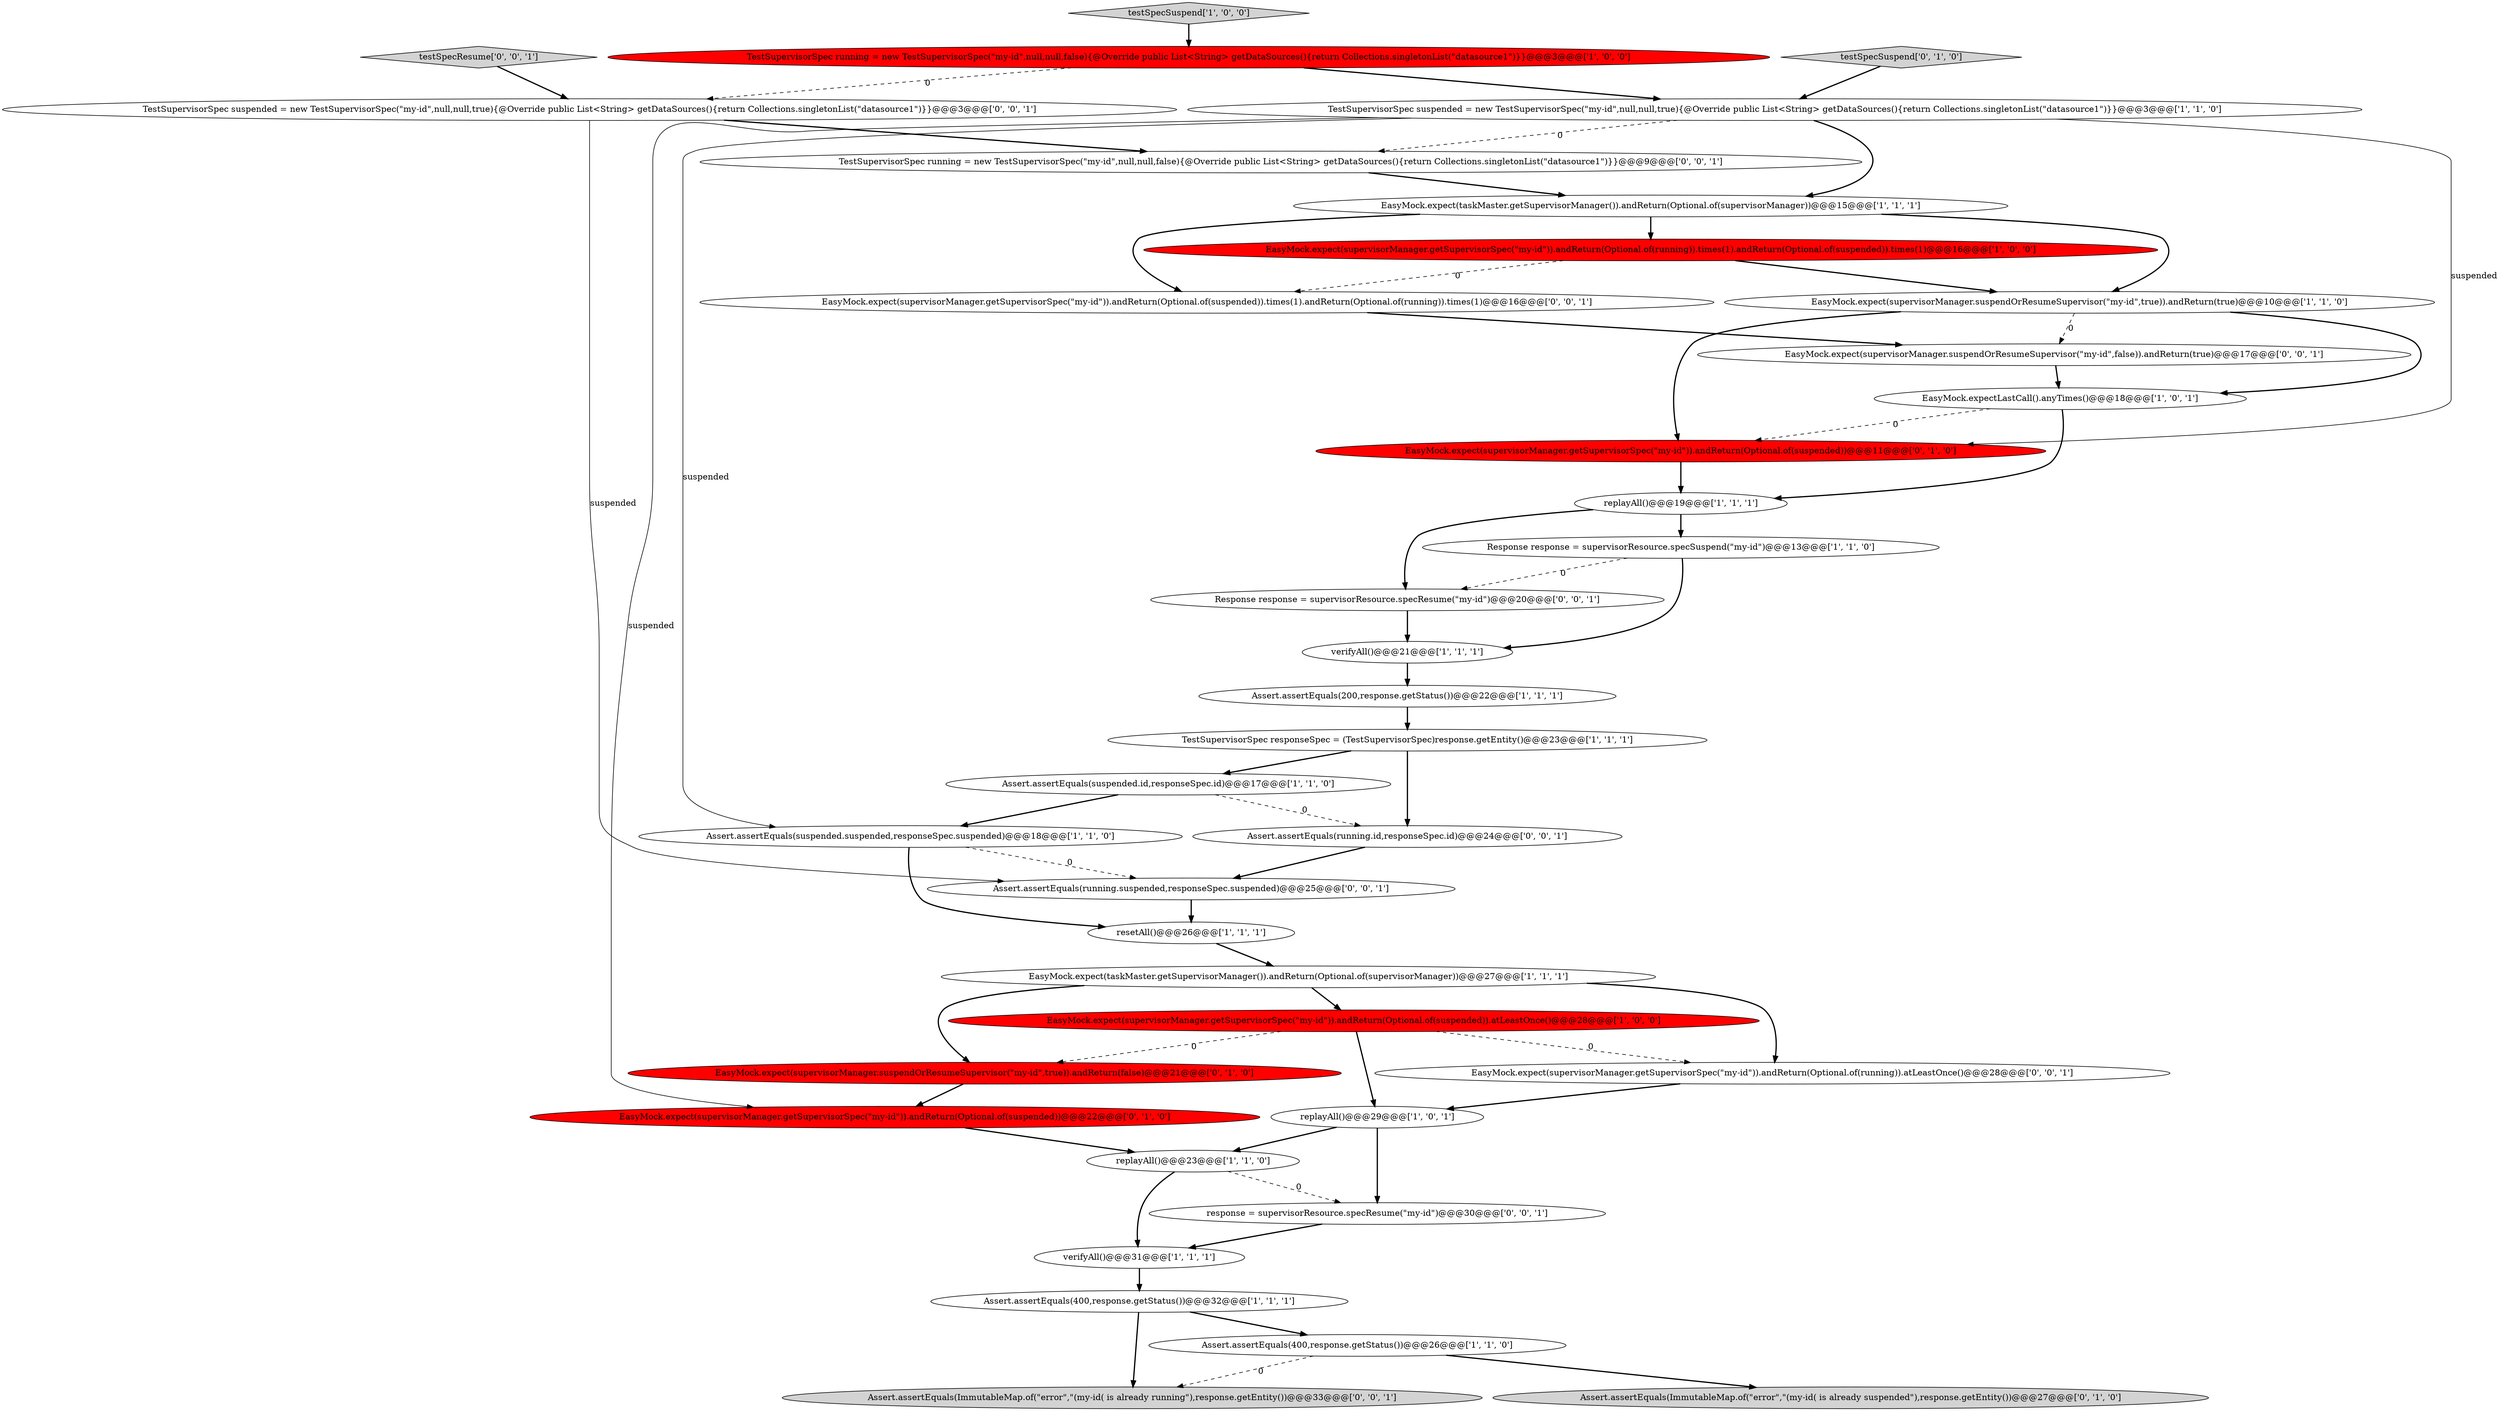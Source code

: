 digraph {
26 [style = filled, label = "EasyMock.expect(supervisorManager.getSupervisorSpec(\"my-id\")).andReturn(Optional.of(suspended))@@@22@@@['0', '1', '0']", fillcolor = red, shape = ellipse image = "AAA1AAABBB2BBB"];
36 [style = filled, label = "TestSupervisorSpec running = new TestSupervisorSpec(\"my-id\",null,null,false){@Override public List<String> getDataSources(){return Collections.singletonList(\"datasource1\")}}@@@9@@@['0', '0', '1']", fillcolor = white, shape = ellipse image = "AAA0AAABBB3BBB"];
33 [style = filled, label = "EasyMock.expect(supervisorManager.getSupervisorSpec(\"my-id\")).andReturn(Optional.of(running)).atLeastOnce()@@@28@@@['0', '0', '1']", fillcolor = white, shape = ellipse image = "AAA0AAABBB3BBB"];
30 [style = filled, label = "TestSupervisorSpec suspended = new TestSupervisorSpec(\"my-id\",null,null,true){@Override public List<String> getDataSources(){return Collections.singletonList(\"datasource1\")}}@@@3@@@['0', '0', '1']", fillcolor = white, shape = ellipse image = "AAA0AAABBB3BBB"];
0 [style = filled, label = "TestSupervisorSpec suspended = new TestSupervisorSpec(\"my-id\",null,null,true){@Override public List<String> getDataSources(){return Collections.singletonList(\"datasource1\")}}@@@3@@@['1', '1', '0']", fillcolor = white, shape = ellipse image = "AAA0AAABBB1BBB"];
24 [style = filled, label = "testSpecSuspend['0', '1', '0']", fillcolor = lightgray, shape = diamond image = "AAA0AAABBB2BBB"];
14 [style = filled, label = "Assert.assertEquals(200,response.getStatus())@@@22@@@['1', '1', '1']", fillcolor = white, shape = ellipse image = "AAA0AAABBB1BBB"];
1 [style = filled, label = "Assert.assertEquals(400,response.getStatus())@@@32@@@['1', '1', '1']", fillcolor = white, shape = ellipse image = "AAA0AAABBB1BBB"];
35 [style = filled, label = "Assert.assertEquals(running.id,responseSpec.id)@@@24@@@['0', '0', '1']", fillcolor = white, shape = ellipse image = "AAA0AAABBB3BBB"];
7 [style = filled, label = "replayAll()@@@23@@@['1', '1', '0']", fillcolor = white, shape = ellipse image = "AAA0AAABBB1BBB"];
27 [style = filled, label = "testSpecResume['0', '0', '1']", fillcolor = lightgray, shape = diamond image = "AAA0AAABBB3BBB"];
23 [style = filled, label = "Assert.assertEquals(ImmutableMap.of(\"error\",\"(my-id( is already suspended\"),response.getEntity())@@@27@@@['0', '1', '0']", fillcolor = lightgray, shape = ellipse image = "AAA0AAABBB2BBB"];
31 [style = filled, label = "EasyMock.expect(supervisorManager.suspendOrResumeSupervisor(\"my-id\",false)).andReturn(true)@@@17@@@['0', '0', '1']", fillcolor = white, shape = ellipse image = "AAA0AAABBB3BBB"];
16 [style = filled, label = "verifyAll()@@@31@@@['1', '1', '1']", fillcolor = white, shape = ellipse image = "AAA0AAABBB1BBB"];
5 [style = filled, label = "Assert.assertEquals(suspended.suspended,responseSpec.suspended)@@@18@@@['1', '1', '0']", fillcolor = white, shape = ellipse image = "AAA0AAABBB1BBB"];
8 [style = filled, label = "EasyMock.expect(taskMaster.getSupervisorManager()).andReturn(Optional.of(supervisorManager))@@@27@@@['1', '1', '1']", fillcolor = white, shape = ellipse image = "AAA0AAABBB1BBB"];
19 [style = filled, label = "TestSupervisorSpec running = new TestSupervisorSpec(\"my-id\",null,null,false){@Override public List<String> getDataSources(){return Collections.singletonList(\"datasource1\")}}@@@3@@@['1', '0', '0']", fillcolor = red, shape = ellipse image = "AAA1AAABBB1BBB"];
28 [style = filled, label = "Assert.assertEquals(ImmutableMap.of(\"error\",\"(my-id( is already running\"),response.getEntity())@@@33@@@['0', '0', '1']", fillcolor = lightgray, shape = ellipse image = "AAA0AAABBB3BBB"];
37 [style = filled, label = "EasyMock.expect(supervisorManager.getSupervisorSpec(\"my-id\")).andReturn(Optional.of(suspended)).times(1).andReturn(Optional.of(running)).times(1)@@@16@@@['0', '0', '1']", fillcolor = white, shape = ellipse image = "AAA0AAABBB3BBB"];
13 [style = filled, label = "EasyMock.expectLastCall().anyTimes()@@@18@@@['1', '0', '1']", fillcolor = white, shape = ellipse image = "AAA0AAABBB1BBB"];
15 [style = filled, label = "testSpecSuspend['1', '0', '0']", fillcolor = lightgray, shape = diamond image = "AAA0AAABBB1BBB"];
25 [style = filled, label = "EasyMock.expect(supervisorManager.suspendOrResumeSupervisor(\"my-id\",true)).andReturn(false)@@@21@@@['0', '1', '0']", fillcolor = red, shape = ellipse image = "AAA1AAABBB2BBB"];
20 [style = filled, label = "EasyMock.expect(supervisorManager.getSupervisorSpec(\"my-id\")).andReturn(Optional.of(suspended)).atLeastOnce()@@@28@@@['1', '0', '0']", fillcolor = red, shape = ellipse image = "AAA1AAABBB1BBB"];
2 [style = filled, label = "EasyMock.expect(supervisorManager.getSupervisorSpec(\"my-id\")).andReturn(Optional.of(running)).times(1).andReturn(Optional.of(suspended)).times(1)@@@16@@@['1', '0', '0']", fillcolor = red, shape = ellipse image = "AAA1AAABBB1BBB"];
17 [style = filled, label = "verifyAll()@@@21@@@['1', '1', '1']", fillcolor = white, shape = ellipse image = "AAA0AAABBB1BBB"];
22 [style = filled, label = "EasyMock.expect(supervisorManager.getSupervisorSpec(\"my-id\")).andReturn(Optional.of(suspended))@@@11@@@['0', '1', '0']", fillcolor = red, shape = ellipse image = "AAA1AAABBB2BBB"];
18 [style = filled, label = "Assert.assertEquals(400,response.getStatus())@@@26@@@['1', '1', '0']", fillcolor = white, shape = ellipse image = "AAA0AAABBB1BBB"];
21 [style = filled, label = "replayAll()@@@29@@@['1', '0', '1']", fillcolor = white, shape = ellipse image = "AAA0AAABBB1BBB"];
32 [style = filled, label = "Assert.assertEquals(running.suspended,responseSpec.suspended)@@@25@@@['0', '0', '1']", fillcolor = white, shape = ellipse image = "AAA0AAABBB3BBB"];
12 [style = filled, label = "Assert.assertEquals(suspended.id,responseSpec.id)@@@17@@@['1', '1', '0']", fillcolor = white, shape = ellipse image = "AAA0AAABBB1BBB"];
4 [style = filled, label = "EasyMock.expect(taskMaster.getSupervisorManager()).andReturn(Optional.of(supervisorManager))@@@15@@@['1', '1', '1']", fillcolor = white, shape = ellipse image = "AAA0AAABBB1BBB"];
9 [style = filled, label = "replayAll()@@@19@@@['1', '1', '1']", fillcolor = white, shape = ellipse image = "AAA0AAABBB1BBB"];
10 [style = filled, label = "Response response = supervisorResource.specSuspend(\"my-id\")@@@13@@@['1', '1', '0']", fillcolor = white, shape = ellipse image = "AAA0AAABBB1BBB"];
6 [style = filled, label = "resetAll()@@@26@@@['1', '1', '1']", fillcolor = white, shape = ellipse image = "AAA0AAABBB1BBB"];
29 [style = filled, label = "response = supervisorResource.specResume(\"my-id\")@@@30@@@['0', '0', '1']", fillcolor = white, shape = ellipse image = "AAA0AAABBB3BBB"];
34 [style = filled, label = "Response response = supervisorResource.specResume(\"my-id\")@@@20@@@['0', '0', '1']", fillcolor = white, shape = ellipse image = "AAA0AAABBB3BBB"];
3 [style = filled, label = "EasyMock.expect(supervisorManager.suspendOrResumeSupervisor(\"my-id\",true)).andReturn(true)@@@10@@@['1', '1', '0']", fillcolor = white, shape = ellipse image = "AAA0AAABBB1BBB"];
11 [style = filled, label = "TestSupervisorSpec responseSpec = (TestSupervisorSpec)response.getEntity()@@@23@@@['1', '1', '1']", fillcolor = white, shape = ellipse image = "AAA0AAABBB1BBB"];
8->33 [style = bold, label=""];
4->3 [style = bold, label=""];
0->26 [style = solid, label="suspended"];
12->5 [style = bold, label=""];
26->7 [style = bold, label=""];
18->23 [style = bold, label=""];
12->35 [style = dashed, label="0"];
30->32 [style = solid, label="suspended"];
3->31 [style = dashed, label="0"];
10->34 [style = dashed, label="0"];
24->0 [style = bold, label=""];
31->13 [style = bold, label=""];
2->3 [style = bold, label=""];
27->30 [style = bold, label=""];
22->9 [style = bold, label=""];
36->4 [style = bold, label=""];
0->5 [style = solid, label="suspended"];
35->32 [style = bold, label=""];
1->18 [style = bold, label=""];
10->17 [style = bold, label=""];
11->12 [style = bold, label=""];
30->36 [style = bold, label=""];
4->2 [style = bold, label=""];
9->10 [style = bold, label=""];
15->19 [style = bold, label=""];
0->22 [style = solid, label="suspended"];
3->22 [style = bold, label=""];
32->6 [style = bold, label=""];
11->35 [style = bold, label=""];
19->0 [style = bold, label=""];
20->21 [style = bold, label=""];
5->32 [style = dashed, label="0"];
1->28 [style = bold, label=""];
21->29 [style = bold, label=""];
8->20 [style = bold, label=""];
19->30 [style = dashed, label="0"];
5->6 [style = bold, label=""];
4->37 [style = bold, label=""];
16->1 [style = bold, label=""];
37->31 [style = bold, label=""];
0->4 [style = bold, label=""];
17->14 [style = bold, label=""];
20->25 [style = dashed, label="0"];
2->37 [style = dashed, label="0"];
34->17 [style = bold, label=""];
6->8 [style = bold, label=""];
7->16 [style = bold, label=""];
25->26 [style = bold, label=""];
3->13 [style = bold, label=""];
18->28 [style = dashed, label="0"];
21->7 [style = bold, label=""];
7->29 [style = dashed, label="0"];
13->9 [style = bold, label=""];
20->33 [style = dashed, label="0"];
0->36 [style = dashed, label="0"];
33->21 [style = bold, label=""];
14->11 [style = bold, label=""];
8->25 [style = bold, label=""];
29->16 [style = bold, label=""];
13->22 [style = dashed, label="0"];
9->34 [style = bold, label=""];
}
